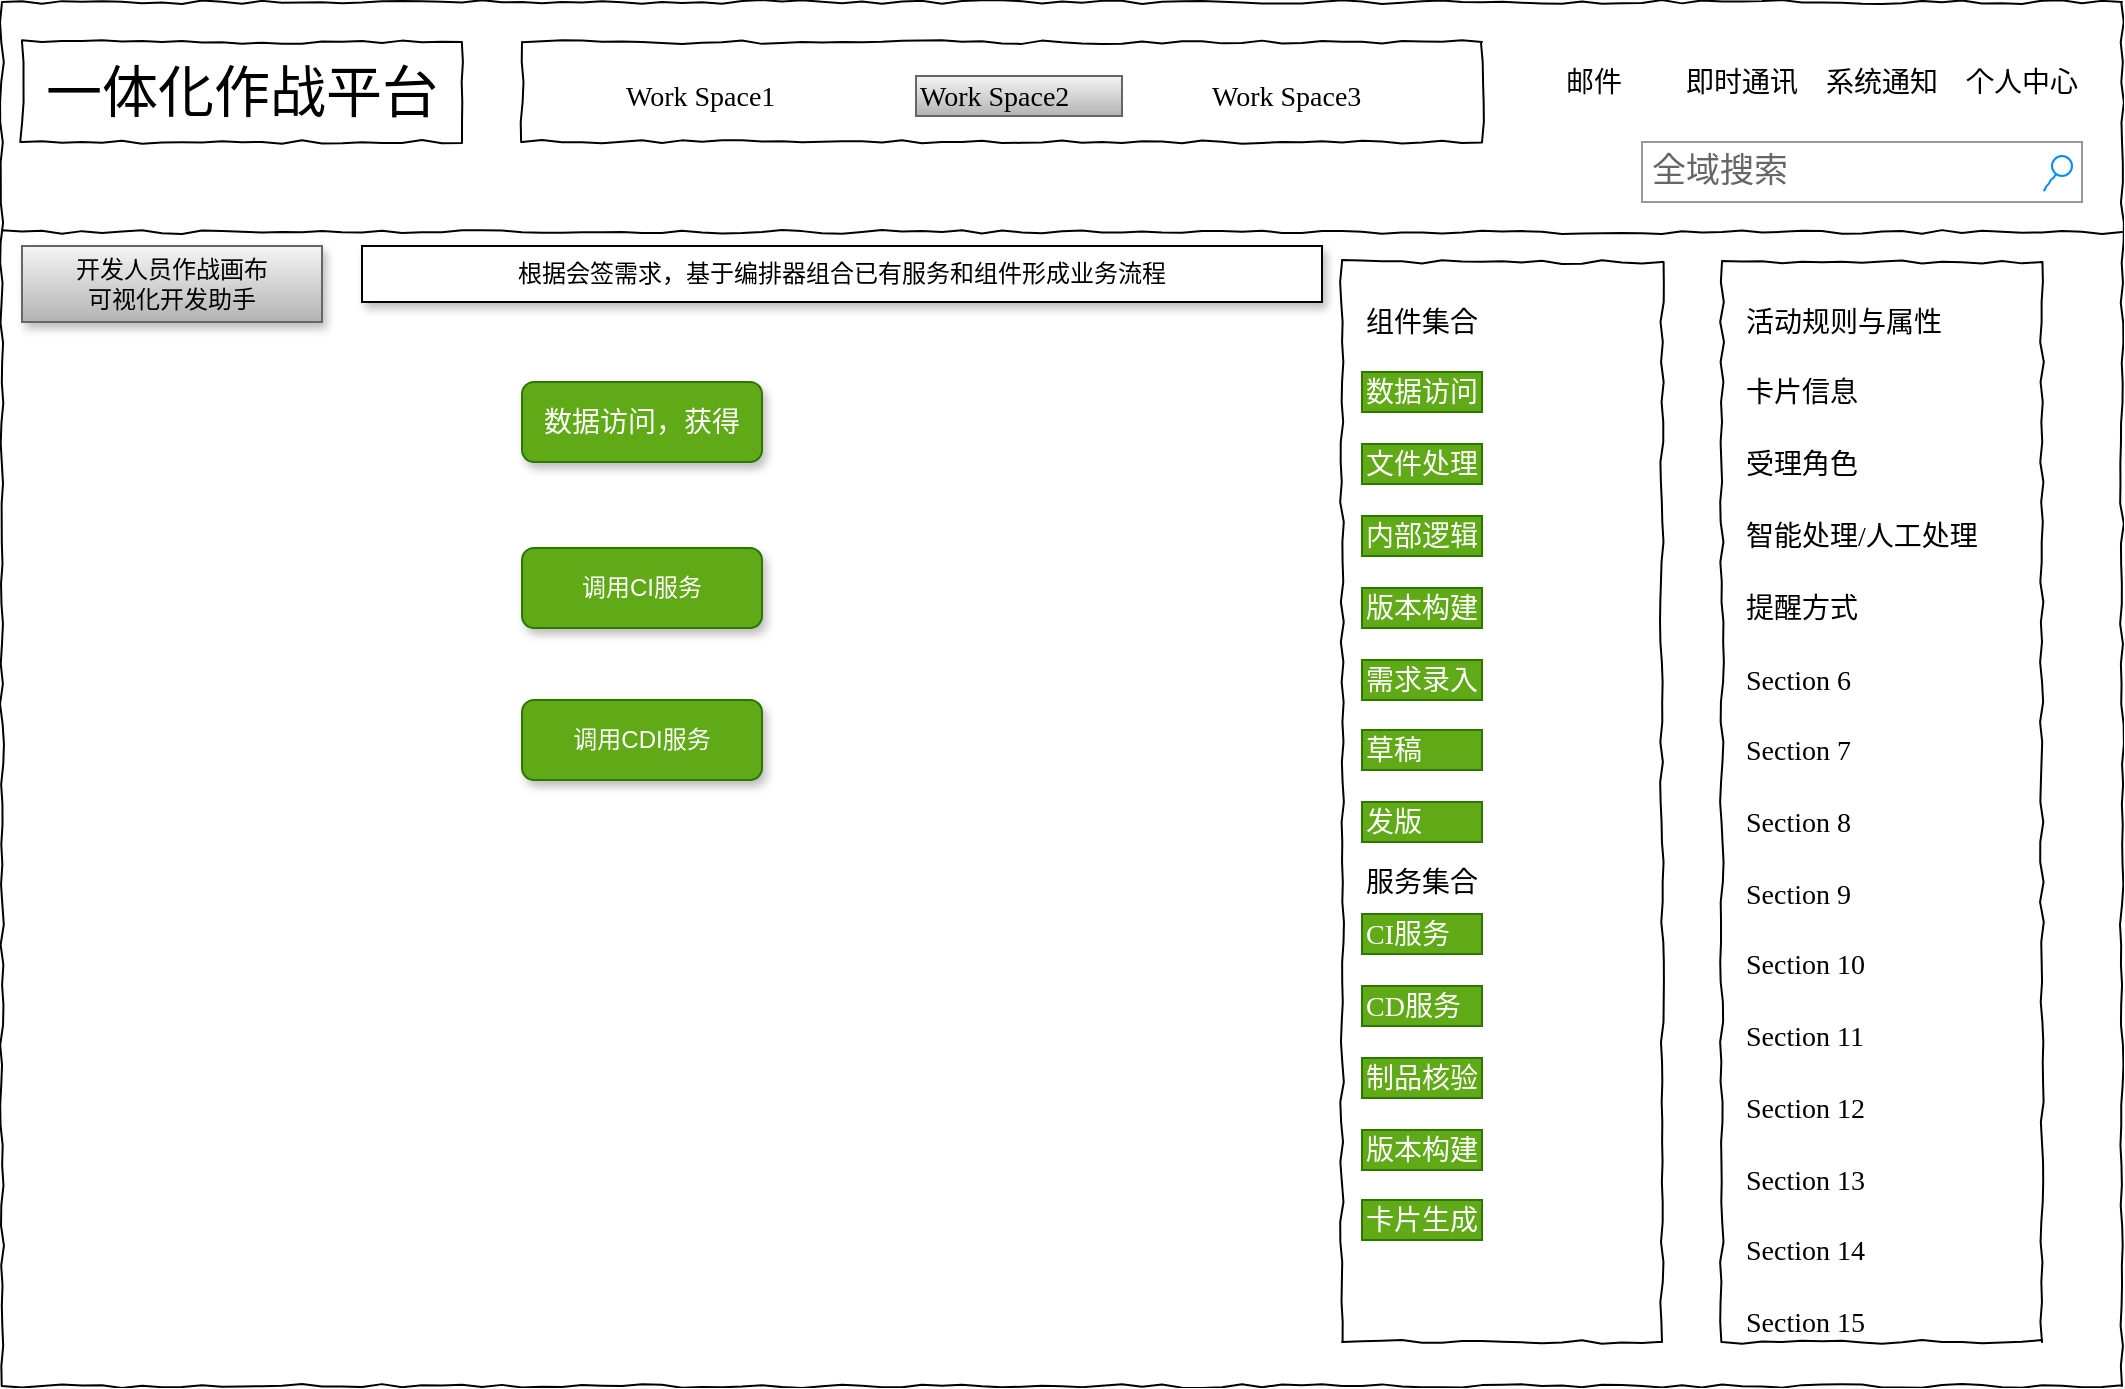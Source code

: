 <mxfile version="13.6.6" type="github">
  <diagram name="Page-1" id="03018318-947c-dd8e-b7a3-06fadd420f32">
    <mxGraphModel dx="1102" dy="614" grid="1" gridSize="10" guides="1" tooltips="1" connect="1" arrows="1" fold="1" page="1" pageScale="1" pageWidth="1100" pageHeight="850" background="#ffffff" math="0" shadow="0">
      <root>
        <mxCell id="0" />
        <mxCell id="1" parent="0" />
        <mxCell id="677b7b8949515195-1" value="" style="whiteSpace=wrap;html=1;rounded=0;shadow=0;labelBackgroundColor=none;strokeColor=#000000;strokeWidth=1;fillColor=none;fontFamily=Verdana;fontSize=12;fontColor=#000000;align=center;comic=1;" parent="1" vertex="1">
          <mxGeometry x="20" y="10" width="1060" height="692" as="geometry" />
        </mxCell>
        <mxCell id="677b7b8949515195-2" value="一体化作战平台" style="whiteSpace=wrap;html=1;rounded=0;shadow=0;labelBackgroundColor=none;strokeWidth=1;fontFamily=Verdana;fontSize=28;align=center;comic=1;" parent="1" vertex="1">
          <mxGeometry x="30" y="30" width="220" height="50" as="geometry" />
        </mxCell>
        <mxCell id="677b7b8949515195-3" value="全域搜索" style="strokeWidth=1;shadow=0;dashed=0;align=center;html=1;shape=mxgraph.mockup.forms.searchBox;strokeColor=#999999;mainText=;strokeColor2=#008cff;fontColor=#666666;fontSize=17;align=left;spacingLeft=3;rounded=0;labelBackgroundColor=none;comic=1;" parent="1" vertex="1">
          <mxGeometry x="840" y="80" width="220" height="30" as="geometry" />
        </mxCell>
        <mxCell id="677b7b8949515195-4" value="邮件" style="text;html=1;points=[];align=left;verticalAlign=top;spacingTop=-4;fontSize=14;fontFamily=Verdana" parent="1" vertex="1">
          <mxGeometry x="800" y="40" width="60" height="20" as="geometry" />
        </mxCell>
        <mxCell id="677b7b8949515195-5" value="即时通讯" style="text;html=1;points=[];align=left;verticalAlign=top;spacingTop=-4;fontSize=14;fontFamily=Verdana" parent="1" vertex="1">
          <mxGeometry x="860" y="40" width="60" height="20" as="geometry" />
        </mxCell>
        <mxCell id="677b7b8949515195-6" value="系统通知" style="text;html=1;points=[];align=left;verticalAlign=top;spacingTop=-4;fontSize=14;fontFamily=Verdana" parent="1" vertex="1">
          <mxGeometry x="930" y="40" width="60" height="20" as="geometry" />
        </mxCell>
        <mxCell id="677b7b8949515195-7" value="个人中心" style="text;html=1;points=[];align=left;verticalAlign=top;spacingTop=-4;fontSize=14;fontFamily=Verdana" parent="1" vertex="1">
          <mxGeometry x="1000" y="40" width="60" height="20" as="geometry" />
        </mxCell>
        <mxCell id="677b7b8949515195-8" value="" style="whiteSpace=wrap;html=1;rounded=0;shadow=0;labelBackgroundColor=none;strokeWidth=1;fillColor=none;fontFamily=Verdana;fontSize=12;align=center;comic=1;" parent="1" vertex="1">
          <mxGeometry x="690" y="140" width="160" height="540" as="geometry" />
        </mxCell>
        <mxCell id="677b7b8949515195-9" value="" style="line;strokeWidth=1;html=1;rounded=0;shadow=0;labelBackgroundColor=none;fillColor=none;fontFamily=Verdana;fontSize=14;fontColor=#000000;align=center;comic=1;" parent="1" vertex="1">
          <mxGeometry x="20" y="110" width="1060" height="30" as="geometry" />
        </mxCell>
        <mxCell id="677b7b8949515195-10" value="" style="whiteSpace=wrap;html=1;rounded=0;shadow=0;labelBackgroundColor=none;strokeWidth=1;fillColor=none;fontFamily=Verdana;fontSize=12;align=center;comic=1;" parent="1" vertex="1">
          <mxGeometry x="280" y="30" width="480" height="50" as="geometry" />
        </mxCell>
        <mxCell id="677b7b8949515195-11" value="Work Space1" style="text;html=1;points=[];align=left;verticalAlign=top;spacingTop=-4;fontSize=14;fontFamily=Verdana;" parent="1" vertex="1">
          <mxGeometry x="330" y="47" width="110" height="20" as="geometry" />
        </mxCell>
        <mxCell id="677b7b8949515195-12" value="Work Space2" style="text;html=1;points=[];align=left;verticalAlign=top;spacingTop=-4;fontSize=14;fontFamily=Verdana;gradientColor=#b3b3b3;fillColor=#f5f5f5;strokeColor=#666666;" parent="1" vertex="1">
          <mxGeometry x="477" y="47" width="103" height="20" as="geometry" />
        </mxCell>
        <mxCell id="677b7b8949515195-13" value="Work Space3" style="text;html=1;points=[];align=left;verticalAlign=top;spacingTop=-4;fontSize=14;fontFamily=Verdana" parent="1" vertex="1">
          <mxGeometry x="623" y="47" width="97" height="20" as="geometry" />
        </mxCell>
        <mxCell id="677b7b8949515195-27" value="组件集合" style="text;html=1;points=[];align=left;verticalAlign=top;spacingTop=-4;fontSize=14;fontFamily=Verdana" parent="1" vertex="1">
          <mxGeometry x="700" y="160" width="100" height="20" as="geometry" />
        </mxCell>
        <mxCell id="677b7b8949515195-29" value="文件处理" style="text;html=1;points=[];align=left;verticalAlign=top;spacingTop=-4;fontSize=14;fontFamily=Verdana;fillColor=#60a917;strokeColor=#2D7600;fontColor=#ffffff;" parent="1" vertex="1">
          <mxGeometry x="700" y="231" width="60" height="20" as="geometry" />
        </mxCell>
        <mxCell id="677b7b8949515195-30" value="内部逻辑" style="text;html=1;points=[];align=left;verticalAlign=top;spacingTop=-4;fontSize=14;fontFamily=Verdana;fillColor=#60a917;strokeColor=#2D7600;fontColor=#ffffff;" parent="1" vertex="1">
          <mxGeometry x="700" y="267" width="60" height="20" as="geometry" />
        </mxCell>
        <mxCell id="677b7b8949515195-31" value="草稿" style="text;html=1;points=[];align=left;verticalAlign=top;spacingTop=-4;fontSize=14;fontFamily=Verdana;fillColor=#60a917;strokeColor=#2D7600;fontColor=#ffffff;" parent="1" vertex="1">
          <mxGeometry x="700" y="374" width="60" height="20" as="geometry" />
        </mxCell>
        <mxCell id="677b7b8949515195-32" value="发版" style="text;html=1;points=[];align=left;verticalAlign=top;spacingTop=-4;fontSize=14;fontFamily=Verdana;fillColor=#60a917;strokeColor=#2D7600;fontColor=#ffffff;" parent="1" vertex="1">
          <mxGeometry x="700" y="410" width="60" height="20" as="geometry" />
        </mxCell>
        <mxCell id="677b7b8949515195-39" value="版本构建" style="text;html=1;points=[];align=left;verticalAlign=top;spacingTop=-4;fontSize=14;fontFamily=Verdana;fillColor=#60a917;strokeColor=#2D7600;fontColor=#ffffff;" parent="1" vertex="1">
          <mxGeometry x="700" y="303" width="60" height="20" as="geometry" />
        </mxCell>
        <mxCell id="677b7b8949515195-40" value="需求录入" style="text;html=1;points=[];align=left;verticalAlign=top;spacingTop=-4;fontSize=14;fontFamily=Verdana;fillColor=#60a917;strokeColor=#2D7600;fontColor=#ffffff;" parent="1" vertex="1">
          <mxGeometry x="700" y="339" width="60" height="20" as="geometry" />
        </mxCell>
        <mxCell id="_-NGtjVIes7nd89tp72T-2" value="会签" style="text;html=1;points=[];align=left;verticalAlign=top;spacingTop=-4;fontSize=14;fontFamily=Verdana;fillColor=#60a917;strokeColor=#2D7600;fontColor=#ffffff;" parent="1" vertex="1">
          <mxGeometry x="700" y="195" width="60" height="20" as="geometry" />
        </mxCell>
        <mxCell id="_-NGtjVIes7nd89tp72T-7" value="开发人员作战画布&lt;br&gt;可视化开发助手" style="rounded=0;whiteSpace=wrap;html=1;shadow=1;gradientColor=#b3b3b3;fillColor=#f5f5f5;strokeColor=#666666;" parent="1" vertex="1">
          <mxGeometry x="30" y="132" width="150" height="38" as="geometry" />
        </mxCell>
        <mxCell id="pIeJm5PnLJ2gaNe_T8Pt-1" value="" style="whiteSpace=wrap;html=1;rounded=0;shadow=0;labelBackgroundColor=none;strokeWidth=1;fillColor=none;fontFamily=Verdana;fontSize=12;align=center;comic=1;" parent="1" vertex="1">
          <mxGeometry x="880" y="140" width="160" height="540" as="geometry" />
        </mxCell>
        <mxCell id="pIeJm5PnLJ2gaNe_T8Pt-2" value="活动规则与属性" style="text;html=1;points=[];align=left;verticalAlign=top;spacingTop=-4;fontSize=14;fontFamily=Verdana" parent="1" vertex="1">
          <mxGeometry x="890" y="160" width="170" height="20" as="geometry" />
        </mxCell>
        <mxCell id="pIeJm5PnLJ2gaNe_T8Pt-3" value="受理角色" style="text;html=1;points=[];align=left;verticalAlign=top;spacingTop=-4;fontSize=14;fontFamily=Verdana" parent="1" vertex="1">
          <mxGeometry x="890" y="231" width="170" height="20" as="geometry" />
        </mxCell>
        <mxCell id="pIeJm5PnLJ2gaNe_T8Pt-4" value="智能处理/人工处理" style="text;html=1;points=[];align=left;verticalAlign=top;spacingTop=-4;fontSize=14;fontFamily=Verdana" parent="1" vertex="1">
          <mxGeometry x="890" y="267" width="140" height="20" as="geometry" />
        </mxCell>
        <mxCell id="pIeJm5PnLJ2gaNe_T8Pt-5" value="Section 7" style="text;html=1;points=[];align=left;verticalAlign=top;spacingTop=-4;fontSize=14;fontFamily=Verdana" parent="1" vertex="1">
          <mxGeometry x="890" y="374" width="170" height="20" as="geometry" />
        </mxCell>
        <mxCell id="pIeJm5PnLJ2gaNe_T8Pt-6" value="Section 8" style="text;html=1;points=[];align=left;verticalAlign=top;spacingTop=-4;fontSize=14;fontFamily=Verdana" parent="1" vertex="1">
          <mxGeometry x="890" y="410" width="170" height="20" as="geometry" />
        </mxCell>
        <mxCell id="pIeJm5PnLJ2gaNe_T8Pt-7" value="Section 9" style="text;html=1;points=[];align=left;verticalAlign=top;spacingTop=-4;fontSize=14;fontFamily=Verdana" parent="1" vertex="1">
          <mxGeometry x="890" y="446" width="170" height="20" as="geometry" />
        </mxCell>
        <mxCell id="pIeJm5PnLJ2gaNe_T8Pt-8" value="Section 10" style="text;html=1;points=[];align=left;verticalAlign=top;spacingTop=-4;fontSize=14;fontFamily=Verdana" parent="1" vertex="1">
          <mxGeometry x="890" y="481" width="170" height="20" as="geometry" />
        </mxCell>
        <mxCell id="pIeJm5PnLJ2gaNe_T8Pt-9" value="Section 11" style="text;html=1;points=[];align=left;verticalAlign=top;spacingTop=-4;fontSize=14;fontFamily=Verdana" parent="1" vertex="1">
          <mxGeometry x="890" y="517" width="170" height="20" as="geometry" />
        </mxCell>
        <mxCell id="pIeJm5PnLJ2gaNe_T8Pt-10" value="Section 12" style="text;html=1;points=[];align=left;verticalAlign=top;spacingTop=-4;fontSize=14;fontFamily=Verdana" parent="1" vertex="1">
          <mxGeometry x="890" y="553" width="170" height="20" as="geometry" />
        </mxCell>
        <mxCell id="pIeJm5PnLJ2gaNe_T8Pt-11" value="Section 13" style="text;html=1;points=[];align=left;verticalAlign=top;spacingTop=-4;fontSize=14;fontFamily=Verdana" parent="1" vertex="1">
          <mxGeometry x="890" y="589" width="170" height="20" as="geometry" />
        </mxCell>
        <mxCell id="pIeJm5PnLJ2gaNe_T8Pt-12" value="Section 14" style="text;html=1;points=[];align=left;verticalAlign=top;spacingTop=-4;fontSize=14;fontFamily=Verdana" parent="1" vertex="1">
          <mxGeometry x="890" y="624" width="170" height="20" as="geometry" />
        </mxCell>
        <mxCell id="pIeJm5PnLJ2gaNe_T8Pt-13" value="提醒方式" style="text;html=1;points=[];align=left;verticalAlign=top;spacingTop=-4;fontSize=14;fontFamily=Verdana" parent="1" vertex="1">
          <mxGeometry x="890" y="303" width="130" height="20" as="geometry" />
        </mxCell>
        <mxCell id="pIeJm5PnLJ2gaNe_T8Pt-14" value="Section 6" style="text;html=1;points=[];align=left;verticalAlign=top;spacingTop=-4;fontSize=14;fontFamily=Verdana" parent="1" vertex="1">
          <mxGeometry x="890" y="339" width="170" height="20" as="geometry" />
        </mxCell>
        <mxCell id="pIeJm5PnLJ2gaNe_T8Pt-15" value="Section 15" style="text;html=1;points=[];align=left;verticalAlign=top;spacingTop=-4;fontSize=14;fontFamily=Verdana" parent="1" vertex="1">
          <mxGeometry x="890" y="660" width="170" height="20" as="geometry" />
        </mxCell>
        <mxCell id="pIeJm5PnLJ2gaNe_T8Pt-16" value="卡片信息" style="text;html=1;points=[];align=left;verticalAlign=top;spacingTop=-4;fontSize=14;fontFamily=Verdana" parent="1" vertex="1">
          <mxGeometry x="890" y="195" width="170" height="20" as="geometry" />
        </mxCell>
        <mxCell id="pIeJm5PnLJ2gaNe_T8Pt-18" value="根据会签需求，基于编排器组合已有服务和组件形成业务流程" style="rounded=0;whiteSpace=wrap;html=1;shadow=1;" parent="1" vertex="1">
          <mxGeometry x="200" y="132" width="480" height="28" as="geometry" />
        </mxCell>
        <mxCell id="xv8ChxIpet4k5FEaEmPz-1" value="服务集合" style="text;html=1;points=[];align=left;verticalAlign=top;spacingTop=-4;fontSize=14;fontFamily=Verdana" vertex="1" parent="1">
          <mxGeometry x="700" y="440" width="100" height="20" as="geometry" />
        </mxCell>
        <mxCell id="xv8ChxIpet4k5FEaEmPz-2" value="数据访问" style="text;html=1;points=[];align=left;verticalAlign=top;spacingTop=-4;fontSize=14;fontFamily=Verdana;fillColor=#60a917;strokeColor=#2D7600;fontColor=#ffffff;" vertex="1" parent="1">
          <mxGeometry x="700" y="195" width="60" height="20" as="geometry" />
        </mxCell>
        <mxCell id="xv8ChxIpet4k5FEaEmPz-7" value="CD服务" style="text;html=1;points=[];align=left;verticalAlign=top;spacingTop=-4;fontSize=14;fontFamily=Verdana;fillColor=#60a917;strokeColor=#2D7600;fontColor=#ffffff;" vertex="1" parent="1">
          <mxGeometry x="700" y="502" width="60" height="20" as="geometry" />
        </mxCell>
        <mxCell id="xv8ChxIpet4k5FEaEmPz-8" value="制品核验" style="text;html=1;points=[];align=left;verticalAlign=top;spacingTop=-4;fontSize=14;fontFamily=Verdana;fillColor=#60a917;strokeColor=#2D7600;fontColor=#ffffff;" vertex="1" parent="1">
          <mxGeometry x="700" y="538" width="60" height="20" as="geometry" />
        </mxCell>
        <mxCell id="xv8ChxIpet4k5FEaEmPz-9" value="版本构建" style="text;html=1;points=[];align=left;verticalAlign=top;spacingTop=-4;fontSize=14;fontFamily=Verdana;fillColor=#60a917;strokeColor=#2D7600;fontColor=#ffffff;" vertex="1" parent="1">
          <mxGeometry x="700" y="574" width="60" height="20" as="geometry" />
        </mxCell>
        <mxCell id="xv8ChxIpet4k5FEaEmPz-10" value="CI服务" style="text;html=1;points=[];align=left;verticalAlign=top;spacingTop=-4;fontSize=14;fontFamily=Verdana;fillColor=#60a917;strokeColor=#2D7600;fontColor=#ffffff;" vertex="1" parent="1">
          <mxGeometry x="700" y="466" width="60" height="20" as="geometry" />
        </mxCell>
        <mxCell id="xv8ChxIpet4k5FEaEmPz-11" value="数据访问，获得" style="rounded=1;whiteSpace=wrap;html=1;shadow=1;fontSize=14;fillColor=#60a917;strokeColor=#2D7600;fontColor=#ffffff;" vertex="1" parent="1">
          <mxGeometry x="280" y="200" width="120" height="40" as="geometry" />
        </mxCell>
        <mxCell id="xv8ChxIpet4k5FEaEmPz-12" value="调用CI服务" style="rounded=1;whiteSpace=wrap;html=1;shadow=1;fillColor=#60a917;strokeColor=#2D7600;fontColor=#ffffff;" vertex="1" parent="1">
          <mxGeometry x="280" y="283" width="120" height="40" as="geometry" />
        </mxCell>
        <mxCell id="xv8ChxIpet4k5FEaEmPz-13" value="卡片生成" style="text;html=1;points=[];align=left;verticalAlign=top;spacingTop=-4;fontSize=14;fontFamily=Verdana;fillColor=#60a917;strokeColor=#2D7600;fontColor=#ffffff;" vertex="1" parent="1">
          <mxGeometry x="700" y="609" width="60" height="20" as="geometry" />
        </mxCell>
        <mxCell id="xv8ChxIpet4k5FEaEmPz-14" value="调用CDI服务" style="rounded=1;whiteSpace=wrap;html=1;shadow=1;fillColor=#60a917;strokeColor=#2D7600;fontColor=#ffffff;" vertex="1" parent="1">
          <mxGeometry x="280" y="359" width="120" height="40" as="geometry" />
        </mxCell>
      </root>
    </mxGraphModel>
  </diagram>
</mxfile>
